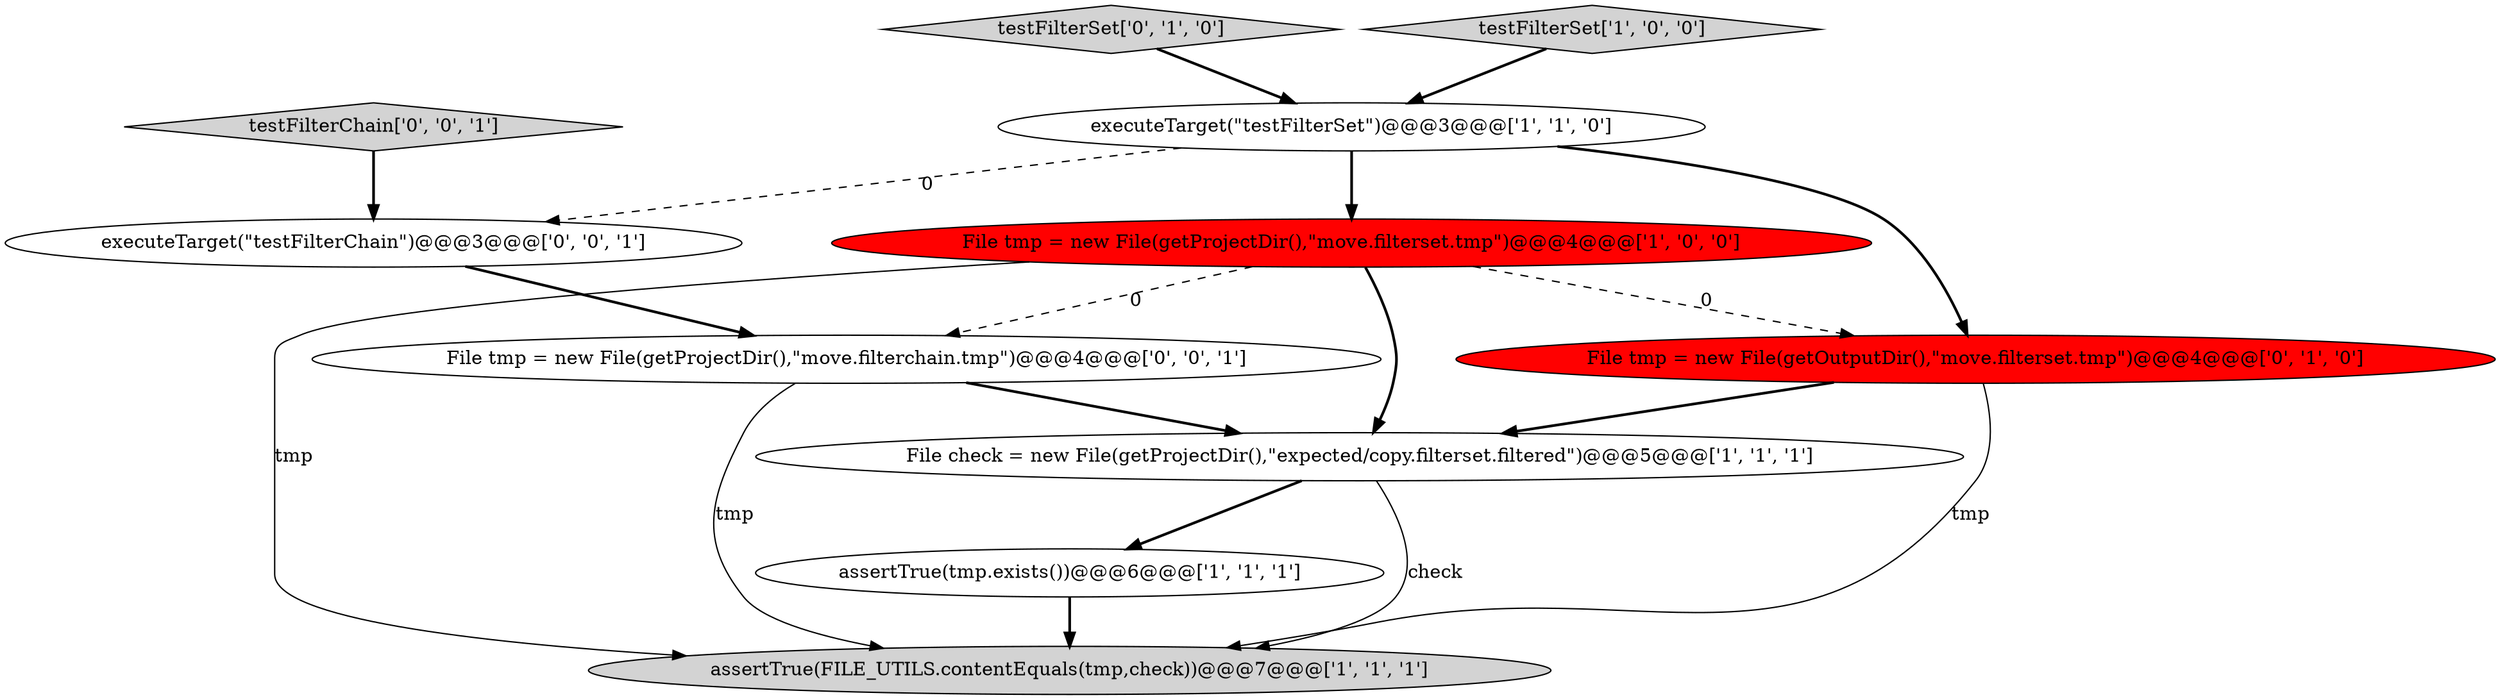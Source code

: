 digraph {
7 [style = filled, label = "testFilterSet['0', '1', '0']", fillcolor = lightgray, shape = diamond image = "AAA0AAABBB2BBB"];
10 [style = filled, label = "File tmp = new File(getProjectDir(),\"move.filterchain.tmp\")@@@4@@@['0', '0', '1']", fillcolor = white, shape = ellipse image = "AAA0AAABBB3BBB"];
5 [style = filled, label = "assertTrue(tmp.exists())@@@6@@@['1', '1', '1']", fillcolor = white, shape = ellipse image = "AAA0AAABBB1BBB"];
6 [style = filled, label = "File tmp = new File(getOutputDir(),\"move.filterset.tmp\")@@@4@@@['0', '1', '0']", fillcolor = red, shape = ellipse image = "AAA1AAABBB2BBB"];
3 [style = filled, label = "File check = new File(getProjectDir(),\"expected/copy.filterset.filtered\")@@@5@@@['1', '1', '1']", fillcolor = white, shape = ellipse image = "AAA0AAABBB1BBB"];
2 [style = filled, label = "testFilterSet['1', '0', '0']", fillcolor = lightgray, shape = diamond image = "AAA0AAABBB1BBB"];
8 [style = filled, label = "testFilterChain['0', '0', '1']", fillcolor = lightgray, shape = diamond image = "AAA0AAABBB3BBB"];
9 [style = filled, label = "executeTarget(\"testFilterChain\")@@@3@@@['0', '0', '1']", fillcolor = white, shape = ellipse image = "AAA0AAABBB3BBB"];
0 [style = filled, label = "executeTarget(\"testFilterSet\")@@@3@@@['1', '1', '0']", fillcolor = white, shape = ellipse image = "AAA0AAABBB1BBB"];
4 [style = filled, label = "assertTrue(FILE_UTILS.contentEquals(tmp,check))@@@7@@@['1', '1', '1']", fillcolor = lightgray, shape = ellipse image = "AAA0AAABBB1BBB"];
1 [style = filled, label = "File tmp = new File(getProjectDir(),\"move.filterset.tmp\")@@@4@@@['1', '0', '0']", fillcolor = red, shape = ellipse image = "AAA1AAABBB1BBB"];
1->3 [style = bold, label=""];
6->3 [style = bold, label=""];
10->4 [style = solid, label="tmp"];
10->3 [style = bold, label=""];
3->5 [style = bold, label=""];
2->0 [style = bold, label=""];
7->0 [style = bold, label=""];
6->4 [style = solid, label="tmp"];
0->9 [style = dashed, label="0"];
1->4 [style = solid, label="tmp"];
9->10 [style = bold, label=""];
1->10 [style = dashed, label="0"];
0->6 [style = bold, label=""];
1->6 [style = dashed, label="0"];
0->1 [style = bold, label=""];
3->4 [style = solid, label="check"];
5->4 [style = bold, label=""];
8->9 [style = bold, label=""];
}
